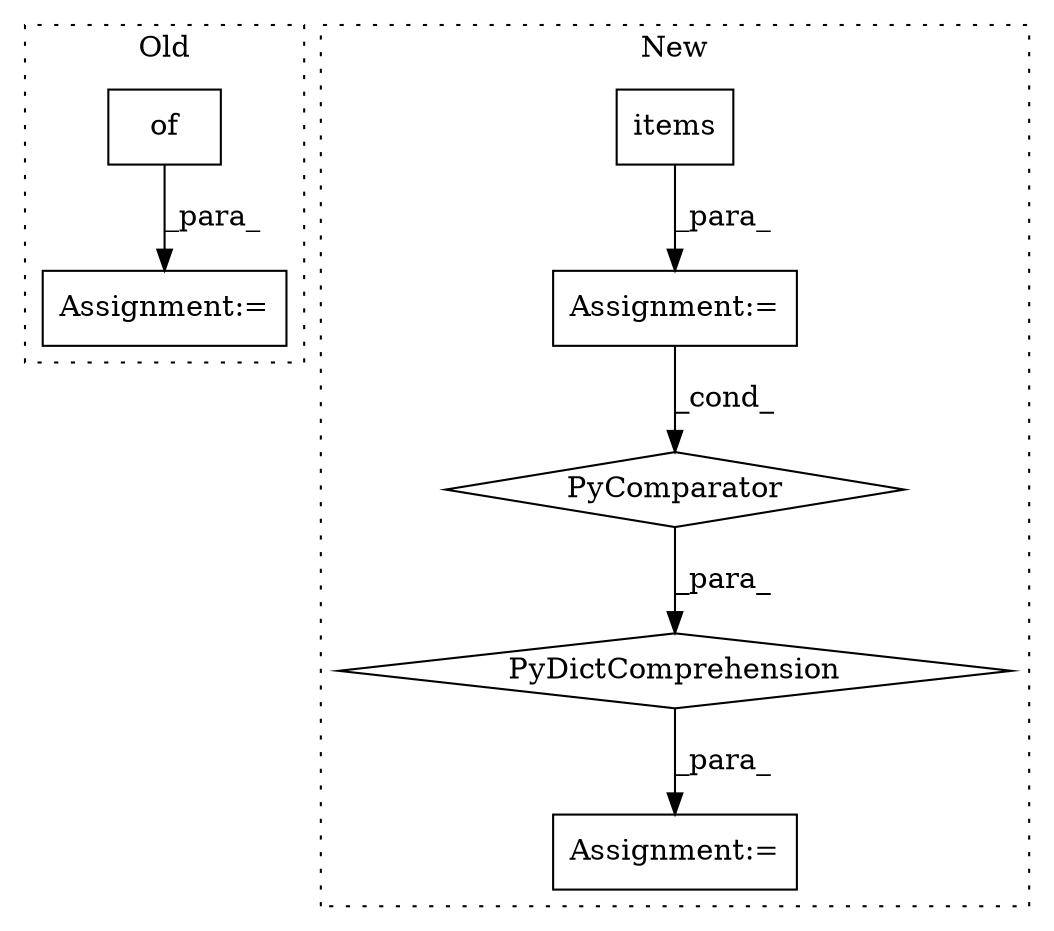 digraph G {
subgraph cluster0 {
1 [label="of" a="32" s="452" l="4" shape="box"];
4 [label="Assignment:=" a="7" s="447" l="1" shape="box"];
label = "Old";
style="dotted";
}
subgraph cluster1 {
2 [label="items" a="32" s="548" l="7" shape="box"];
3 [label="Assignment:=" a="7" s="534" l="38" shape="box"];
5 [label="PyDictComprehension" a="110" s="459" l="121" shape="diamond"];
6 [label="PyComparator" a="113" s="534" l="38" shape="diamond"];
7 [label="Assignment:=" a="7" s="447" l="12" shape="box"];
label = "New";
style="dotted";
}
1 -> 4 [label="_para_"];
2 -> 3 [label="_para_"];
3 -> 6 [label="_cond_"];
5 -> 7 [label="_para_"];
6 -> 5 [label="_para_"];
}